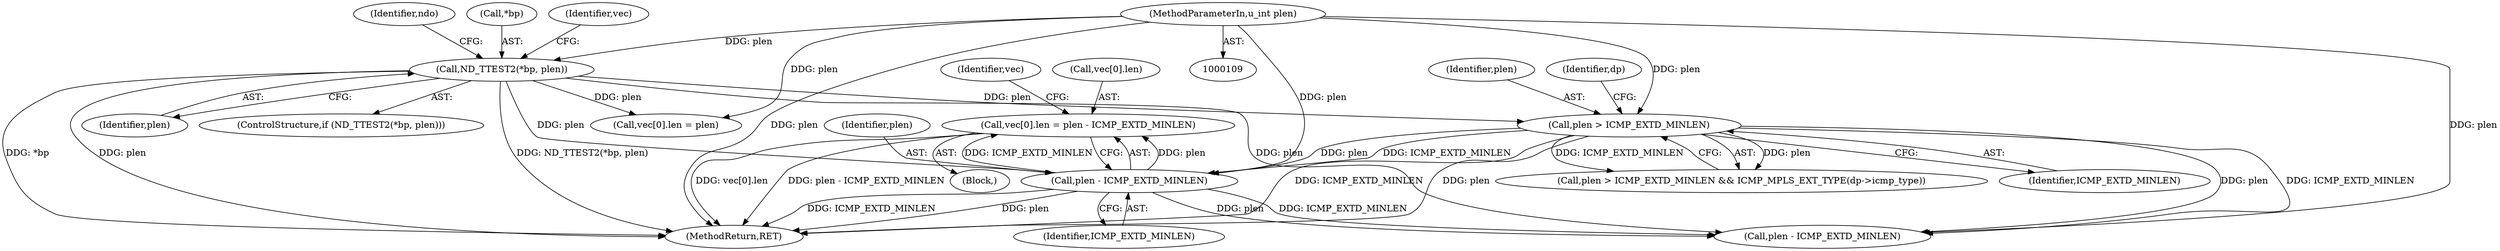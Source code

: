 digraph "0_tcpdump_2b62d1dda41590db29368ec7ba5f4faf3464765a@array" {
"1001011" [label="(Call,vec[0].len = plen - ICMP_EXTD_MINLEN)"];
"1001017" [label="(Call,plen - ICMP_EXTD_MINLEN)"];
"1000880" [label="(Call,ND_TTEST2(*bp, plen))"];
"1000112" [label="(MethodParameterIn,u_int plen)"];
"1000980" [label="(Call,plen > ICMP_EXTD_MINLEN)"];
"1000980" [label="(Call,plen > ICMP_EXTD_MINLEN)"];
"1001245" [label="(MethodReturn,RET)"];
"1000979" [label="(Call,plen > ICMP_EXTD_MINLEN && ICMP_MPLS_EXT_TYPE(dp->icmp_type))"];
"1000985" [label="(Identifier,dp)"];
"1001019" [label="(Identifier,ICMP_EXTD_MINLEN)"];
"1000982" [label="(Identifier,ICMP_EXTD_MINLEN)"];
"1000112" [label="(MethodParameterIn,u_int plen)"];
"1000883" [label="(Identifier,plen)"];
"1000981" [label="(Identifier,plen)"];
"1001012" [label="(Call,vec[0].len)"];
"1001052" [label="(Call,plen - ICMP_EXTD_MINLEN)"];
"1000879" [label="(ControlStructure,if (ND_TTEST2(*bp, plen)))"];
"1001017" [label="(Call,plen - ICMP_EXTD_MINLEN)"];
"1001018" [label="(Identifier,plen)"];
"1000880" [label="(Call,ND_TTEST2(*bp, plen))"];
"1000888" [label="(Identifier,vec)"];
"1000996" [label="(Block,)"];
"1000896" [label="(Call,vec[0].len = plen)"];
"1001022" [label="(Identifier,vec)"];
"1000934" [label="(Identifier,ndo)"];
"1000881" [label="(Call,*bp)"];
"1001011" [label="(Call,vec[0].len = plen - ICMP_EXTD_MINLEN)"];
"1001011" -> "1000996"  [label="AST: "];
"1001011" -> "1001017"  [label="CFG: "];
"1001012" -> "1001011"  [label="AST: "];
"1001017" -> "1001011"  [label="AST: "];
"1001022" -> "1001011"  [label="CFG: "];
"1001011" -> "1001245"  [label="DDG: vec[0].len"];
"1001011" -> "1001245"  [label="DDG: plen - ICMP_EXTD_MINLEN"];
"1001017" -> "1001011"  [label="DDG: plen"];
"1001017" -> "1001011"  [label="DDG: ICMP_EXTD_MINLEN"];
"1001017" -> "1001019"  [label="CFG: "];
"1001018" -> "1001017"  [label="AST: "];
"1001019" -> "1001017"  [label="AST: "];
"1001017" -> "1001245"  [label="DDG: plen"];
"1001017" -> "1001245"  [label="DDG: ICMP_EXTD_MINLEN"];
"1000880" -> "1001017"  [label="DDG: plen"];
"1000980" -> "1001017"  [label="DDG: plen"];
"1000980" -> "1001017"  [label="DDG: ICMP_EXTD_MINLEN"];
"1000112" -> "1001017"  [label="DDG: plen"];
"1001017" -> "1001052"  [label="DDG: plen"];
"1001017" -> "1001052"  [label="DDG: ICMP_EXTD_MINLEN"];
"1000880" -> "1000879"  [label="AST: "];
"1000880" -> "1000883"  [label="CFG: "];
"1000881" -> "1000880"  [label="AST: "];
"1000883" -> "1000880"  [label="AST: "];
"1000888" -> "1000880"  [label="CFG: "];
"1000934" -> "1000880"  [label="CFG: "];
"1000880" -> "1001245"  [label="DDG: *bp"];
"1000880" -> "1001245"  [label="DDG: plen"];
"1000880" -> "1001245"  [label="DDG: ND_TTEST2(*bp, plen)"];
"1000112" -> "1000880"  [label="DDG: plen"];
"1000880" -> "1000896"  [label="DDG: plen"];
"1000880" -> "1000980"  [label="DDG: plen"];
"1000880" -> "1001052"  [label="DDG: plen"];
"1000112" -> "1000109"  [label="AST: "];
"1000112" -> "1001245"  [label="DDG: plen"];
"1000112" -> "1000896"  [label="DDG: plen"];
"1000112" -> "1000980"  [label="DDG: plen"];
"1000112" -> "1001052"  [label="DDG: plen"];
"1000980" -> "1000979"  [label="AST: "];
"1000980" -> "1000982"  [label="CFG: "];
"1000981" -> "1000980"  [label="AST: "];
"1000982" -> "1000980"  [label="AST: "];
"1000985" -> "1000980"  [label="CFG: "];
"1000979" -> "1000980"  [label="CFG: "];
"1000980" -> "1001245"  [label="DDG: plen"];
"1000980" -> "1001245"  [label="DDG: ICMP_EXTD_MINLEN"];
"1000980" -> "1000979"  [label="DDG: plen"];
"1000980" -> "1000979"  [label="DDG: ICMP_EXTD_MINLEN"];
"1000980" -> "1001052"  [label="DDG: plen"];
"1000980" -> "1001052"  [label="DDG: ICMP_EXTD_MINLEN"];
}
